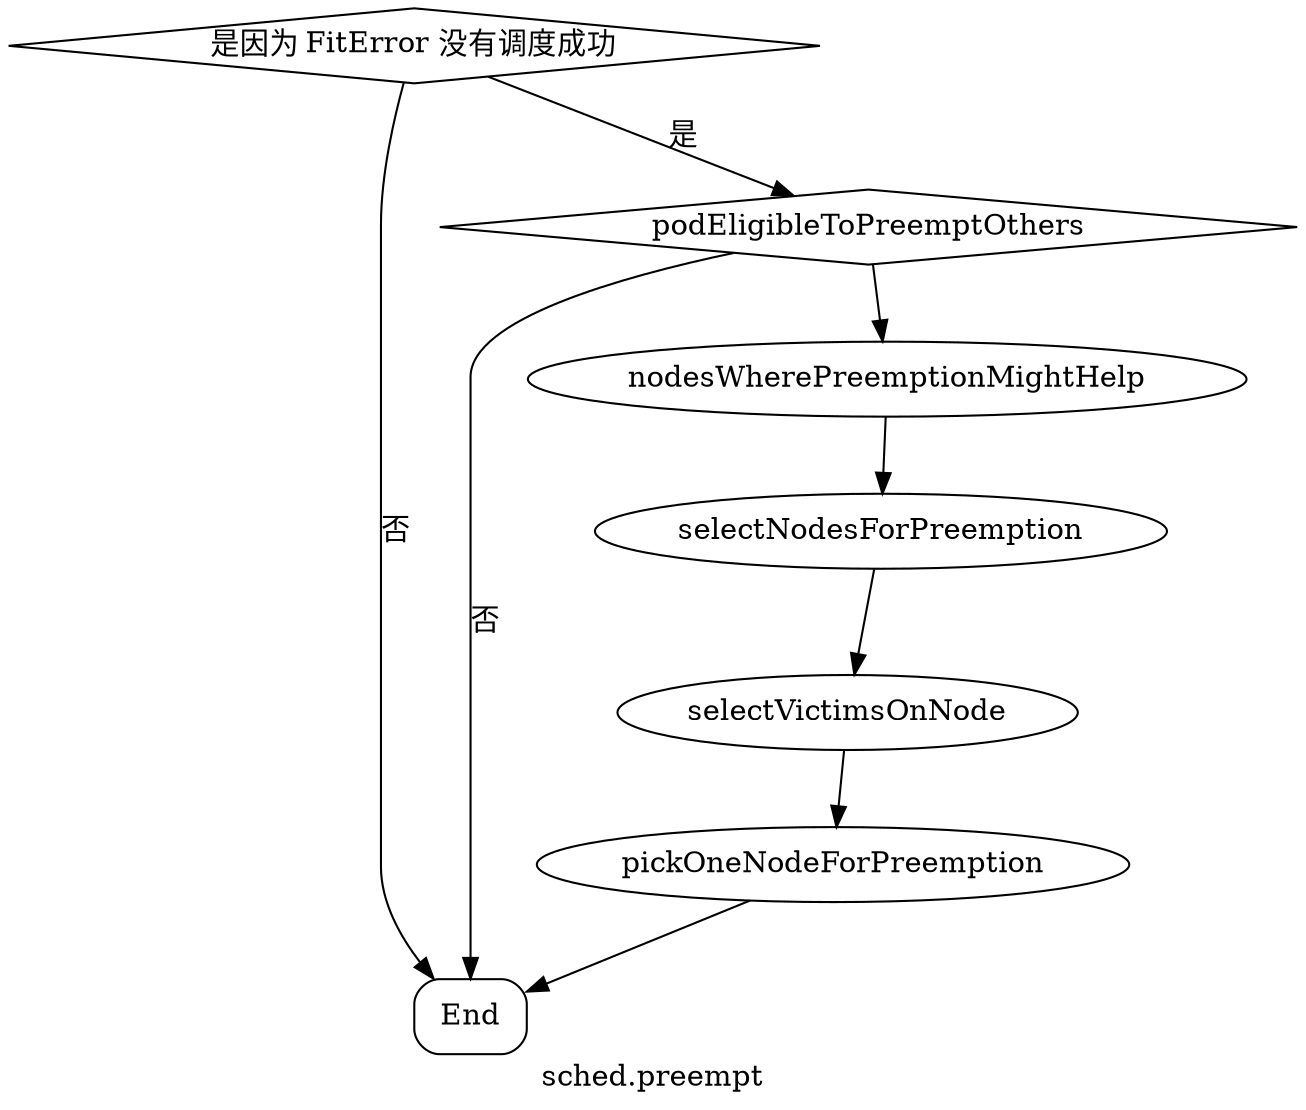 digraph {
    label="sched.preempt"

    "End"[shape="box" style=rounded];
    "是因为 FitError 没有调度成功" [shape="diamond"];
    "podEligibleToPreemptOthers" [shape="diamond"];

    "是因为 FitError 没有调度成功" -> "End" [label="否"];
    "是因为 FitError 没有调度成功" -> "podEligibleToPreemptOthers" [label="是"];
    "podEligibleToPreemptOthers" -> "End" [label="否"];
    "podEligibleToPreemptOthers" -> "nodesWherePreemptionMightHelp";
    "nodesWherePreemptionMightHelp" -> "selectNodesForPreemption";
    "selectNodesForPreemption" -> "selectVictimsOnNode";
    "selectVictimsOnNode" -> "pickOneNodeForPreemption";
    "pickOneNodeForPreemption" -> "End";
}
